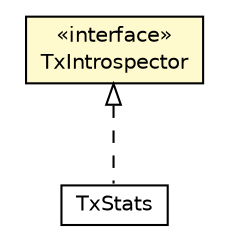 #!/usr/local/bin/dot
#
# Class diagram 
# Generated by UMLGraph version 5.1 (http://www.umlgraph.org/)
#

digraph G {
	edge [fontname="Helvetica",fontsize=10,labelfontname="Helvetica",labelfontsize=10];
	node [fontname="Helvetica",fontsize=10,shape=plaintext];
	nodesep=0.25;
	ranksep=0.5;
	// pt.ist.fenixframework.txintrospector.TxStats
	c34452 [label=<<table title="pt.ist.fenixframework.txintrospector.TxStats" border="0" cellborder="1" cellspacing="0" cellpadding="2" port="p" href="./TxStats.html">
		<tr><td><table border="0" cellspacing="0" cellpadding="1">
<tr><td align="center" balign="center"> TxStats </td></tr>
		</table></td></tr>
		</table>>, fontname="Helvetica", fontcolor="black", fontsize=10.0];
	// pt.ist.fenixframework.txintrospector.TxIntrospector
	c34453 [label=<<table title="pt.ist.fenixframework.txintrospector.TxIntrospector" border="0" cellborder="1" cellspacing="0" cellpadding="2" port="p" bgcolor="lemonChiffon" href="./TxIntrospector.html">
		<tr><td><table border="0" cellspacing="0" cellpadding="1">
<tr><td align="center" balign="center"> &#171;interface&#187; </td></tr>
<tr><td align="center" balign="center"> TxIntrospector </td></tr>
		</table></td></tr>
		</table>>, fontname="Helvetica", fontcolor="black", fontsize=10.0];
	//pt.ist.fenixframework.txintrospector.TxStats implements pt.ist.fenixframework.txintrospector.TxIntrospector
	c34453:p -> c34452:p [dir=back,arrowtail=empty,style=dashed];
}

